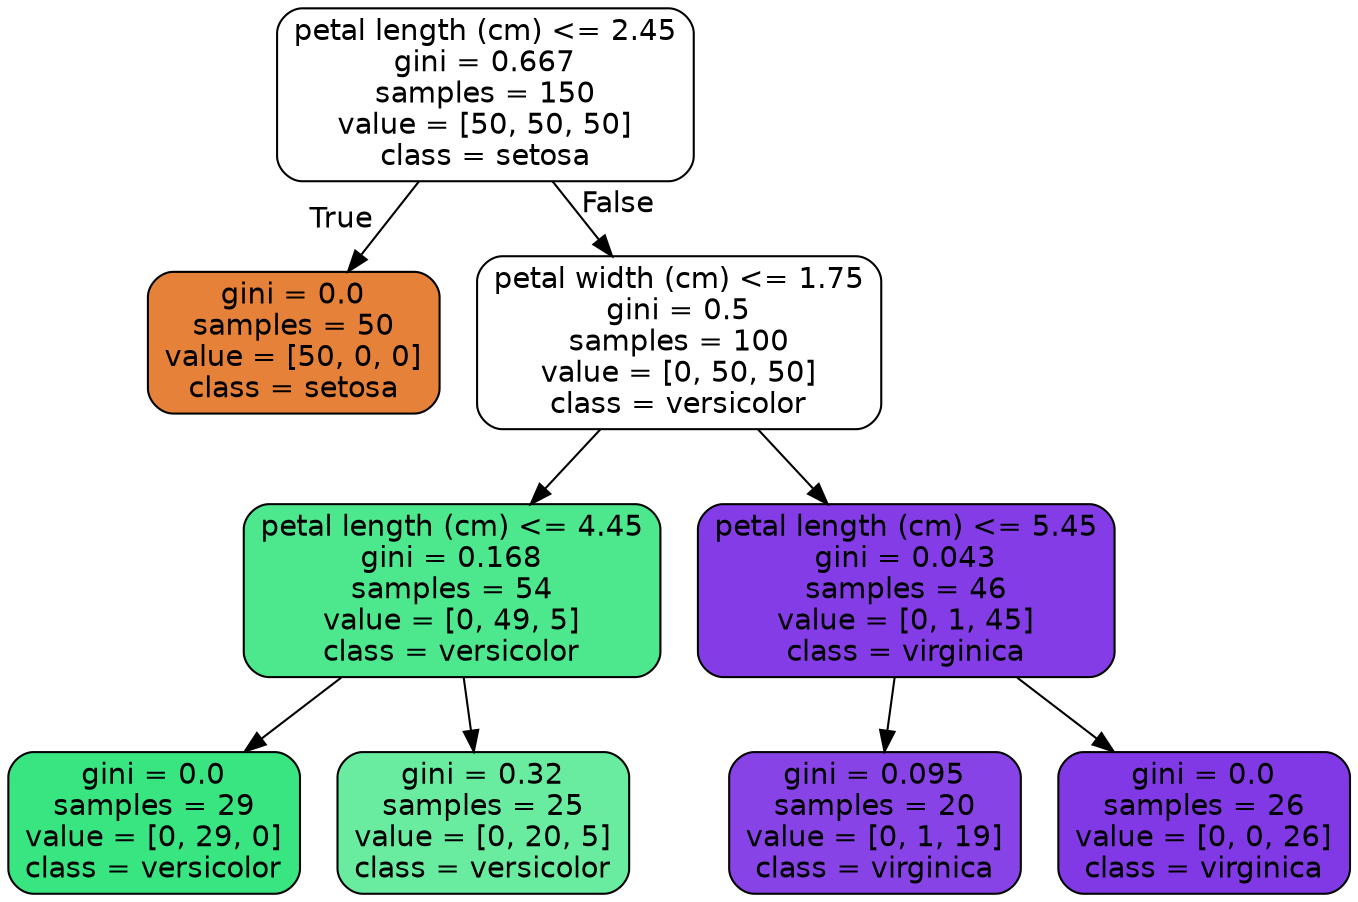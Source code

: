 digraph Tree {
node [shape=box, style="filled, rounded", color="black", fontname="helvetica"] ;
edge [fontname="helvetica"] ;
0 [label="petal length (cm) <= 2.45\ngini = 0.667\nsamples = 150\nvalue = [50, 50, 50]\nclass = setosa", fillcolor="#ffffff"] ;
1 [label="gini = 0.0\nsamples = 50\nvalue = [50, 0, 0]\nclass = setosa", fillcolor="#e58139"] ;
0 -> 1 [labeldistance=2.5, labelangle=45, headlabel="True"] ;
2 [label="petal width (cm) <= 1.75\ngini = 0.5\nsamples = 100\nvalue = [0, 50, 50]\nclass = versicolor", fillcolor="#ffffff"] ;
0 -> 2 [labeldistance=2.5, labelangle=-45, headlabel="False"] ;
3 [label="petal length (cm) <= 4.45\ngini = 0.168\nsamples = 54\nvalue = [0, 49, 5]\nclass = versicolor", fillcolor="#4de88e"] ;
2 -> 3 ;
4 [label="gini = 0.0\nsamples = 29\nvalue = [0, 29, 0]\nclass = versicolor", fillcolor="#39e581"] ;
3 -> 4 ;
5 [label="gini = 0.32\nsamples = 25\nvalue = [0, 20, 5]\nclass = versicolor", fillcolor="#6aeca0"] ;
3 -> 5 ;
6 [label="petal length (cm) <= 5.45\ngini = 0.043\nsamples = 46\nvalue = [0, 1, 45]\nclass = virginica", fillcolor="#843de6"] ;
2 -> 6 ;
7 [label="gini = 0.095\nsamples = 20\nvalue = [0, 1, 19]\nclass = virginica", fillcolor="#8843e6"] ;
6 -> 7 ;
8 [label="gini = 0.0\nsamples = 26\nvalue = [0, 0, 26]\nclass = virginica", fillcolor="#8139e5"] ;
6 -> 8 ;
}